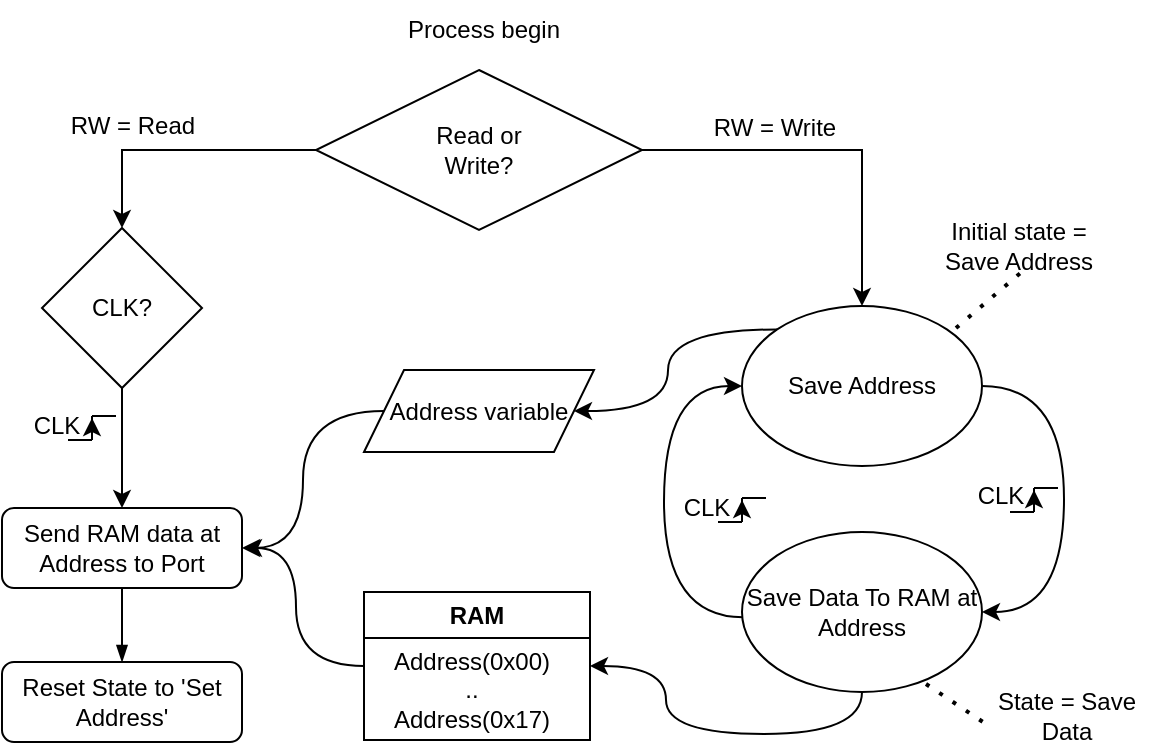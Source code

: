<mxfile version="24.7.17">
  <diagram name="Side-1" id="uGvahSIf0_ufd2Hupg-i">
    <mxGraphModel dx="875" dy="463" grid="1" gridSize="1" guides="1" tooltips="1" connect="1" arrows="1" fold="1" page="1" pageScale="1" pageWidth="827" pageHeight="1169" math="0" shadow="0">
      <root>
        <mxCell id="0" />
        <mxCell id="1" parent="0" />
        <mxCell id="hVeD87Bo2OYlw0J0keK4-12" value="RW = Read" style="text;html=1;align=center;verticalAlign=middle;whiteSpace=wrap;rounded=0;fillColor=none;" vertex="1" parent="1">
          <mxGeometry x="94" y="183" width="95" height="30" as="geometry" />
        </mxCell>
        <mxCell id="hVeD87Bo2OYlw0J0keK4-8" value="RW = Write" style="text;html=1;align=center;verticalAlign=middle;whiteSpace=wrap;rounded=0;fillColor=none;" vertex="1" parent="1">
          <mxGeometry x="415" y="184" width="95" height="30" as="geometry" />
        </mxCell>
        <mxCell id="hVeD87Bo2OYlw0J0keK4-15" value="Send RAM data at Address to Port" style="rounded=1;whiteSpace=wrap;html=1;" vertex="1" parent="1">
          <mxGeometry x="76" y="389" width="120" height="40" as="geometry" />
        </mxCell>
        <mxCell id="hVeD87Bo2OYlw0J0keK4-16" value="Reset State to &#39;Set Address&#39;" style="rounded=1;whiteSpace=wrap;html=1;" vertex="1" parent="1">
          <mxGeometry x="76" y="466" width="120" height="40" as="geometry" />
        </mxCell>
        <mxCell id="hVeD87Bo2OYlw0J0keK4-17" value="" style="endArrow=none;html=1;rounded=0;exitX=0.5;exitY=0;exitDx=0;exitDy=0;entryX=0.5;entryY=1;entryDx=0;entryDy=0;startArrow=blockThin;startFill=1;" edge="1" parent="1" source="hVeD87Bo2OYlw0J0keK4-16" target="hVeD87Bo2OYlw0J0keK4-15">
          <mxGeometry width="50" height="50" relative="1" as="geometry">
            <mxPoint x="153" y="445" as="sourcePoint" />
            <mxPoint x="203" y="395" as="targetPoint" />
          </mxGeometry>
        </mxCell>
        <mxCell id="hVeD87Bo2OYlw0J0keK4-26" style="edgeStyle=orthogonalEdgeStyle;rounded=0;orthogonalLoop=1;jettySize=auto;html=1;entryX=1;entryY=0.5;entryDx=0;entryDy=0;exitX=1;exitY=0.5;exitDx=0;exitDy=0;curved=1;" edge="1" parent="1" source="hVeD87Bo2OYlw0J0keK4-21" target="hVeD87Bo2OYlw0J0keK4-23">
          <mxGeometry relative="1" as="geometry">
            <Array as="points">
              <mxPoint x="607" y="328" />
              <mxPoint x="607" y="441" />
            </Array>
          </mxGeometry>
        </mxCell>
        <mxCell id="hVeD87Bo2OYlw0J0keK4-102" style="edgeStyle=orthogonalEdgeStyle;rounded=0;orthogonalLoop=1;jettySize=auto;html=1;exitX=0;exitY=0;exitDx=0;exitDy=0;entryX=1;entryY=0.5;entryDx=0;entryDy=0;curved=1;" edge="1" parent="1" source="hVeD87Bo2OYlw0J0keK4-21" target="hVeD87Bo2OYlw0J0keK4-86">
          <mxGeometry relative="1" as="geometry" />
        </mxCell>
        <mxCell id="hVeD87Bo2OYlw0J0keK4-21" value="&lt;div&gt;Save Address&lt;/div&gt;" style="ellipse;whiteSpace=wrap;html=1;" vertex="1" parent="1">
          <mxGeometry x="446.0" y="288" width="120" height="80" as="geometry" />
        </mxCell>
        <mxCell id="hVeD87Bo2OYlw0J0keK4-28" style="edgeStyle=orthogonalEdgeStyle;rounded=0;orthogonalLoop=1;jettySize=auto;html=1;entryX=0;entryY=0.5;entryDx=0;entryDy=0;curved=1;exitX=0.004;exitY=0.533;exitDx=0;exitDy=0;exitPerimeter=0;" edge="1" parent="1" source="hVeD87Bo2OYlw0J0keK4-23" target="hVeD87Bo2OYlw0J0keK4-21">
          <mxGeometry relative="1" as="geometry">
            <Array as="points">
              <mxPoint x="407.0" y="444" />
              <mxPoint x="407.0" y="328" />
            </Array>
          </mxGeometry>
        </mxCell>
        <mxCell id="hVeD87Bo2OYlw0J0keK4-106" style="edgeStyle=orthogonalEdgeStyle;rounded=0;orthogonalLoop=1;jettySize=auto;html=1;entryX=1;entryY=0.5;entryDx=0;entryDy=0;curved=1;" edge="1" parent="1" source="hVeD87Bo2OYlw0J0keK4-23" target="hVeD87Bo2OYlw0J0keK4-96">
          <mxGeometry relative="1" as="geometry">
            <Array as="points">
              <mxPoint x="506" y="502" />
              <mxPoint x="408" y="502" />
              <mxPoint x="408" y="468" />
            </Array>
          </mxGeometry>
        </mxCell>
        <mxCell id="hVeD87Bo2OYlw0J0keK4-23" value="Save Data To RAM at Address&lt;div&gt;&lt;/div&gt;" style="ellipse;whiteSpace=wrap;html=1;" vertex="1" parent="1">
          <mxGeometry x="446.0" y="401" width="120" height="80" as="geometry" />
        </mxCell>
        <mxCell id="hVeD87Bo2OYlw0J0keK4-35" style="edgeStyle=orthogonalEdgeStyle;rounded=0;orthogonalLoop=1;jettySize=auto;html=1;entryX=0.5;entryY=0;entryDx=0;entryDy=0;exitX=0;exitY=0.5;exitDx=0;exitDy=0;" edge="1" parent="1" source="hVeD87Bo2OYlw0J0keK4-30" target="hVeD87Bo2OYlw0J0keK4-33">
          <mxGeometry relative="1" as="geometry">
            <mxPoint x="180" y="210" as="sourcePoint" />
          </mxGeometry>
        </mxCell>
        <mxCell id="hVeD87Bo2OYlw0J0keK4-83" style="edgeStyle=orthogonalEdgeStyle;rounded=0;orthogonalLoop=1;jettySize=auto;html=1;entryX=0.5;entryY=0;entryDx=0;entryDy=0;" edge="1" parent="1" source="hVeD87Bo2OYlw0J0keK4-30" target="hVeD87Bo2OYlw0J0keK4-21">
          <mxGeometry relative="1" as="geometry">
            <mxPoint x="505" y="260" as="targetPoint" />
          </mxGeometry>
        </mxCell>
        <mxCell id="hVeD87Bo2OYlw0J0keK4-30" value="Read or&lt;div&gt;Write?&lt;/div&gt;" style="rhombus;whiteSpace=wrap;html=1;" vertex="1" parent="1">
          <mxGeometry x="233" y="170" width="163" height="80" as="geometry" />
        </mxCell>
        <mxCell id="hVeD87Bo2OYlw0J0keK4-36" style="edgeStyle=orthogonalEdgeStyle;rounded=0;orthogonalLoop=1;jettySize=auto;html=1;entryX=0.5;entryY=0;entryDx=0;entryDy=0;" edge="1" parent="1" source="hVeD87Bo2OYlw0J0keK4-33" target="hVeD87Bo2OYlw0J0keK4-15">
          <mxGeometry relative="1" as="geometry" />
        </mxCell>
        <mxCell id="hVeD87Bo2OYlw0J0keK4-33" value="CLK?" style="rhombus;whiteSpace=wrap;html=1;" vertex="1" parent="1">
          <mxGeometry x="96" y="249" width="80" height="80" as="geometry" />
        </mxCell>
        <mxCell id="hVeD87Bo2OYlw0J0keK4-37" value="" style="endArrow=none;html=1;rounded=0;" edge="1" parent="1">
          <mxGeometry width="50" height="50" relative="1" as="geometry">
            <mxPoint x="109" y="355" as="sourcePoint" />
            <mxPoint x="121" y="355" as="targetPoint" />
          </mxGeometry>
        </mxCell>
        <mxCell id="hVeD87Bo2OYlw0J0keK4-38" value="" style="endArrow=none;html=1;rounded=0;" edge="1" parent="1">
          <mxGeometry width="50" height="50" relative="1" as="geometry">
            <mxPoint x="121" y="355" as="sourcePoint" />
            <mxPoint x="121" y="343" as="targetPoint" />
          </mxGeometry>
        </mxCell>
        <mxCell id="hVeD87Bo2OYlw0J0keK4-39" value="" style="endArrow=none;html=1;rounded=0;" edge="1" parent="1">
          <mxGeometry width="50" height="50" relative="1" as="geometry">
            <mxPoint x="121" y="343" as="sourcePoint" />
            <mxPoint x="133" y="343" as="targetPoint" />
          </mxGeometry>
        </mxCell>
        <mxCell id="hVeD87Bo2OYlw0J0keK4-40" value="CLK" style="text;html=1;align=center;verticalAlign=middle;whiteSpace=wrap;rounded=0;fillColor=none;" vertex="1" parent="1">
          <mxGeometry x="87" y="333" width="33" height="30" as="geometry" />
        </mxCell>
        <mxCell id="hVeD87Bo2OYlw0J0keK4-42" value="" style="endArrow=classic;html=1;rounded=0;" edge="1" parent="1">
          <mxGeometry width="50" height="50" relative="1" as="geometry">
            <mxPoint x="121" y="352" as="sourcePoint" />
            <mxPoint x="121" y="344" as="targetPoint" />
          </mxGeometry>
        </mxCell>
        <mxCell id="hVeD87Bo2OYlw0J0keK4-55" value="" style="endArrow=none;html=1;rounded=0;" edge="1" parent="1">
          <mxGeometry width="50" height="50" relative="1" as="geometry">
            <mxPoint x="434.0" y="396" as="sourcePoint" />
            <mxPoint x="446.0" y="396" as="targetPoint" />
          </mxGeometry>
        </mxCell>
        <mxCell id="hVeD87Bo2OYlw0J0keK4-56" value="" style="endArrow=none;html=1;rounded=0;" edge="1" parent="1">
          <mxGeometry width="50" height="50" relative="1" as="geometry">
            <mxPoint x="446.0" y="396" as="sourcePoint" />
            <mxPoint x="446.0" y="384" as="targetPoint" />
          </mxGeometry>
        </mxCell>
        <mxCell id="hVeD87Bo2OYlw0J0keK4-57" value="" style="endArrow=none;html=1;rounded=0;" edge="1" parent="1">
          <mxGeometry width="50" height="50" relative="1" as="geometry">
            <mxPoint x="446.0" y="384" as="sourcePoint" />
            <mxPoint x="458.0" y="384" as="targetPoint" />
          </mxGeometry>
        </mxCell>
        <mxCell id="hVeD87Bo2OYlw0J0keK4-58" value="" style="endArrow=classic;html=1;rounded=0;" edge="1" parent="1">
          <mxGeometry width="50" height="50" relative="1" as="geometry">
            <mxPoint x="446.0" y="393" as="sourcePoint" />
            <mxPoint x="446.0" y="385" as="targetPoint" />
          </mxGeometry>
        </mxCell>
        <mxCell id="hVeD87Bo2OYlw0J0keK4-59" value="CLK" style="text;html=1;align=center;verticalAlign=middle;whiteSpace=wrap;rounded=0;fillColor=none;" vertex="1" parent="1">
          <mxGeometry x="412.0" y="374" width="33" height="30" as="geometry" />
        </mxCell>
        <mxCell id="hVeD87Bo2OYlw0J0keK4-60" value="" style="endArrow=none;html=1;rounded=0;" edge="1" parent="1">
          <mxGeometry width="50" height="50" relative="1" as="geometry">
            <mxPoint x="580" y="391" as="sourcePoint" />
            <mxPoint x="592" y="391" as="targetPoint" />
          </mxGeometry>
        </mxCell>
        <mxCell id="hVeD87Bo2OYlw0J0keK4-61" value="" style="endArrow=none;html=1;rounded=0;" edge="1" parent="1">
          <mxGeometry width="50" height="50" relative="1" as="geometry">
            <mxPoint x="592" y="391" as="sourcePoint" />
            <mxPoint x="592" y="379" as="targetPoint" />
          </mxGeometry>
        </mxCell>
        <mxCell id="hVeD87Bo2OYlw0J0keK4-62" value="" style="endArrow=none;html=1;rounded=0;" edge="1" parent="1">
          <mxGeometry width="50" height="50" relative="1" as="geometry">
            <mxPoint x="592" y="379" as="sourcePoint" />
            <mxPoint x="604" y="379" as="targetPoint" />
          </mxGeometry>
        </mxCell>
        <mxCell id="hVeD87Bo2OYlw0J0keK4-63" value="" style="endArrow=classic;html=1;rounded=0;" edge="1" parent="1">
          <mxGeometry width="50" height="50" relative="1" as="geometry">
            <mxPoint x="592" y="388" as="sourcePoint" />
            <mxPoint x="592" y="380" as="targetPoint" />
          </mxGeometry>
        </mxCell>
        <mxCell id="hVeD87Bo2OYlw0J0keK4-64" value="CLK" style="text;html=1;align=center;verticalAlign=middle;whiteSpace=wrap;rounded=0;fillColor=none;" vertex="1" parent="1">
          <mxGeometry x="559" y="368" width="33" height="30" as="geometry" />
        </mxCell>
        <mxCell id="hVeD87Bo2OYlw0J0keK4-73" value="Process begin" style="text;html=1;align=center;verticalAlign=middle;whiteSpace=wrap;rounded=0;fillColor=none;" vertex="1" parent="1">
          <mxGeometry x="258" y="135" width="118" height="30" as="geometry" />
        </mxCell>
        <mxCell id="hVeD87Bo2OYlw0J0keK4-104" style="edgeStyle=orthogonalEdgeStyle;rounded=0;orthogonalLoop=1;jettySize=auto;html=1;entryX=1;entryY=0.5;entryDx=0;entryDy=0;curved=1;" edge="1" parent="1" source="hVeD87Bo2OYlw0J0keK4-86" target="hVeD87Bo2OYlw0J0keK4-15">
          <mxGeometry relative="1" as="geometry" />
        </mxCell>
        <mxCell id="hVeD87Bo2OYlw0J0keK4-86" value="Address variable" style="shape=parallelogram;perimeter=parallelogramPerimeter;whiteSpace=wrap;html=1;fixedSize=1;" vertex="1" parent="1">
          <mxGeometry x="257" y="320" width="115" height="41" as="geometry" />
        </mxCell>
        <mxCell id="hVeD87Bo2OYlw0J0keK4-105" style="edgeStyle=orthogonalEdgeStyle;rounded=0;orthogonalLoop=1;jettySize=auto;html=1;curved=1;" edge="1" parent="1" source="hVeD87Bo2OYlw0J0keK4-96">
          <mxGeometry relative="1" as="geometry">
            <mxPoint x="197" y="409" as="targetPoint" />
            <Array as="points">
              <mxPoint x="223" y="468" />
              <mxPoint x="223" y="409" />
            </Array>
          </mxGeometry>
        </mxCell>
        <mxCell id="hVeD87Bo2OYlw0J0keK4-96" value="RAM" style="swimlane;whiteSpace=wrap;html=1;" vertex="1" parent="1">
          <mxGeometry x="257" y="431" width="113" height="74" as="geometry" />
        </mxCell>
        <mxCell id="hVeD87Bo2OYlw0J0keK4-97" value="Address(0x00)&lt;div&gt;..&lt;/div&gt;&lt;div&gt;Address(0x17)&lt;/div&gt;" style="text;html=1;align=center;verticalAlign=middle;whiteSpace=wrap;rounded=0;" vertex="1" parent="hVeD87Bo2OYlw0J0keK4-96">
          <mxGeometry x="24" y="34" width="60" height="30" as="geometry" />
        </mxCell>
        <mxCell id="hVeD87Bo2OYlw0J0keK4-98" value="" style="endArrow=none;dashed=1;html=1;dashPattern=1 3;strokeWidth=2;rounded=0;" edge="1" parent="1">
          <mxGeometry width="50" height="50" relative="1" as="geometry">
            <mxPoint x="553" y="299" as="sourcePoint" />
            <mxPoint x="587" y="270" as="targetPoint" />
          </mxGeometry>
        </mxCell>
        <mxCell id="hVeD87Bo2OYlw0J0keK4-99" value="" style="endArrow=none;dashed=1;html=1;dashPattern=1 3;strokeWidth=2;rounded=0;" edge="1" parent="1">
          <mxGeometry width="50" height="50" relative="1" as="geometry">
            <mxPoint x="538" y="477" as="sourcePoint" />
            <mxPoint x="568" y="497" as="targetPoint" />
          </mxGeometry>
        </mxCell>
        <mxCell id="hVeD87Bo2OYlw0J0keK4-100" value="Initial state = Save Address" style="text;html=1;align=center;verticalAlign=middle;whiteSpace=wrap;rounded=0;fillColor=none;" vertex="1" parent="1">
          <mxGeometry x="537" y="243" width="95" height="30" as="geometry" />
        </mxCell>
        <mxCell id="hVeD87Bo2OYlw0J0keK4-101" value="State = Save Data" style="text;html=1;align=center;verticalAlign=middle;whiteSpace=wrap;rounded=0;fillColor=none;" vertex="1" parent="1">
          <mxGeometry x="561" y="478" width="95" height="30" as="geometry" />
        </mxCell>
      </root>
    </mxGraphModel>
  </diagram>
</mxfile>
